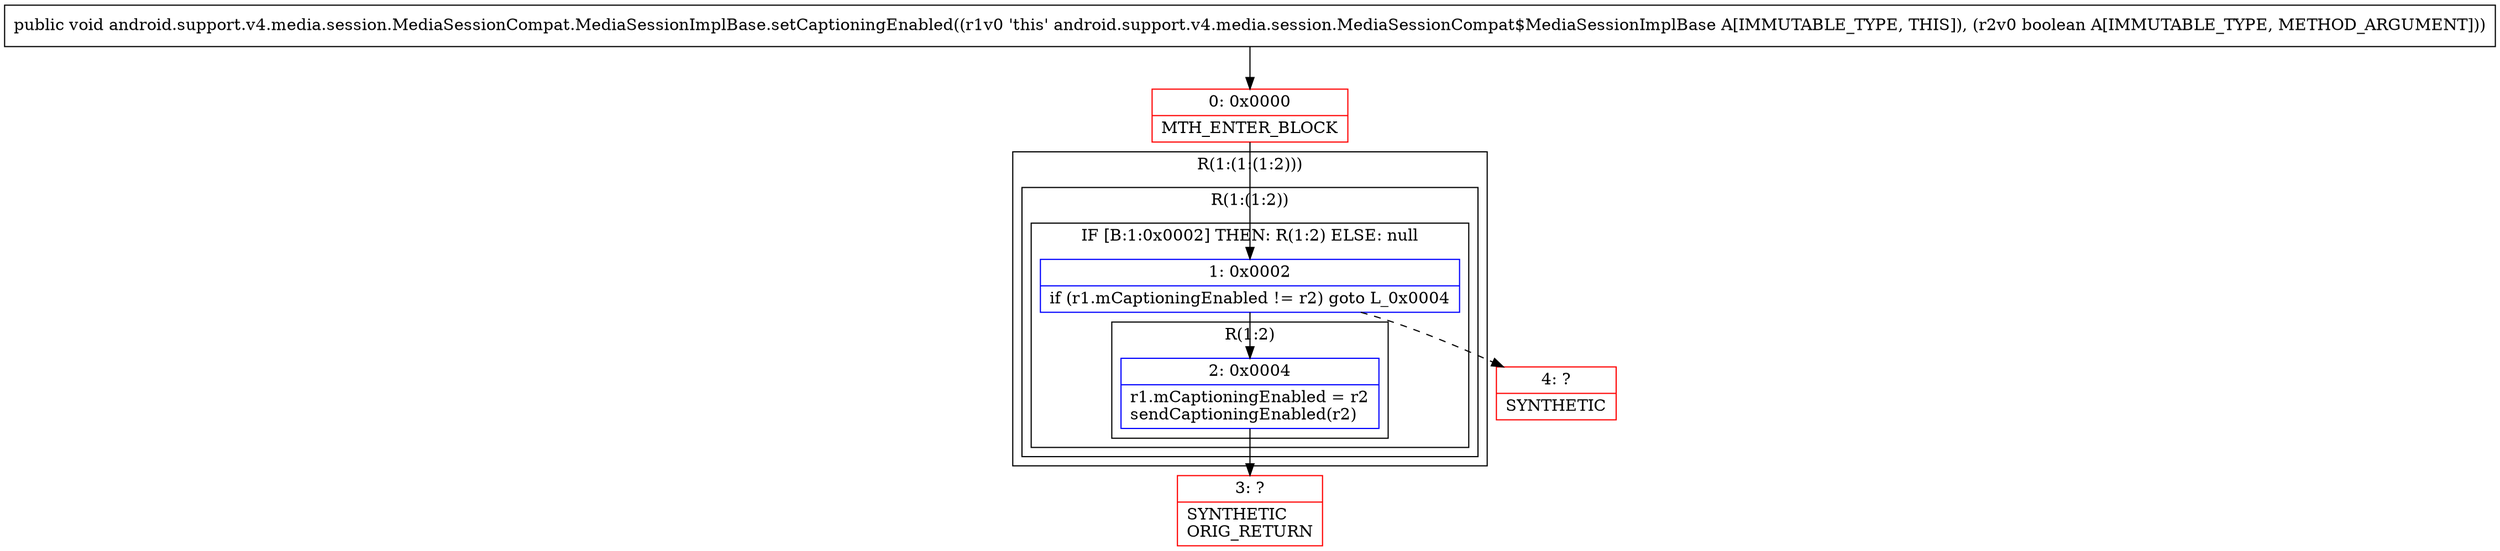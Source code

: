 digraph "CFG forandroid.support.v4.media.session.MediaSessionCompat.MediaSessionImplBase.setCaptioningEnabled(Z)V" {
subgraph cluster_Region_146623084 {
label = "R(1:(1:(1:2)))";
node [shape=record,color=blue];
subgraph cluster_Region_1316165330 {
label = "R(1:(1:2))";
node [shape=record,color=blue];
subgraph cluster_IfRegion_1182752277 {
label = "IF [B:1:0x0002] THEN: R(1:2) ELSE: null";
node [shape=record,color=blue];
Node_1 [shape=record,label="{1\:\ 0x0002|if (r1.mCaptioningEnabled != r2) goto L_0x0004\l}"];
subgraph cluster_Region_351792128 {
label = "R(1:2)";
node [shape=record,color=blue];
Node_2 [shape=record,label="{2\:\ 0x0004|r1.mCaptioningEnabled = r2\lsendCaptioningEnabled(r2)\l}"];
}
}
}
}
Node_0 [shape=record,color=red,label="{0\:\ 0x0000|MTH_ENTER_BLOCK\l}"];
Node_3 [shape=record,color=red,label="{3\:\ ?|SYNTHETIC\lORIG_RETURN\l}"];
Node_4 [shape=record,color=red,label="{4\:\ ?|SYNTHETIC\l}"];
MethodNode[shape=record,label="{public void android.support.v4.media.session.MediaSessionCompat.MediaSessionImplBase.setCaptioningEnabled((r1v0 'this' android.support.v4.media.session.MediaSessionCompat$MediaSessionImplBase A[IMMUTABLE_TYPE, THIS]), (r2v0 boolean A[IMMUTABLE_TYPE, METHOD_ARGUMENT])) }"];
MethodNode -> Node_0;
Node_1 -> Node_2;
Node_1 -> Node_4[style=dashed];
Node_2 -> Node_3;
Node_0 -> Node_1;
}

